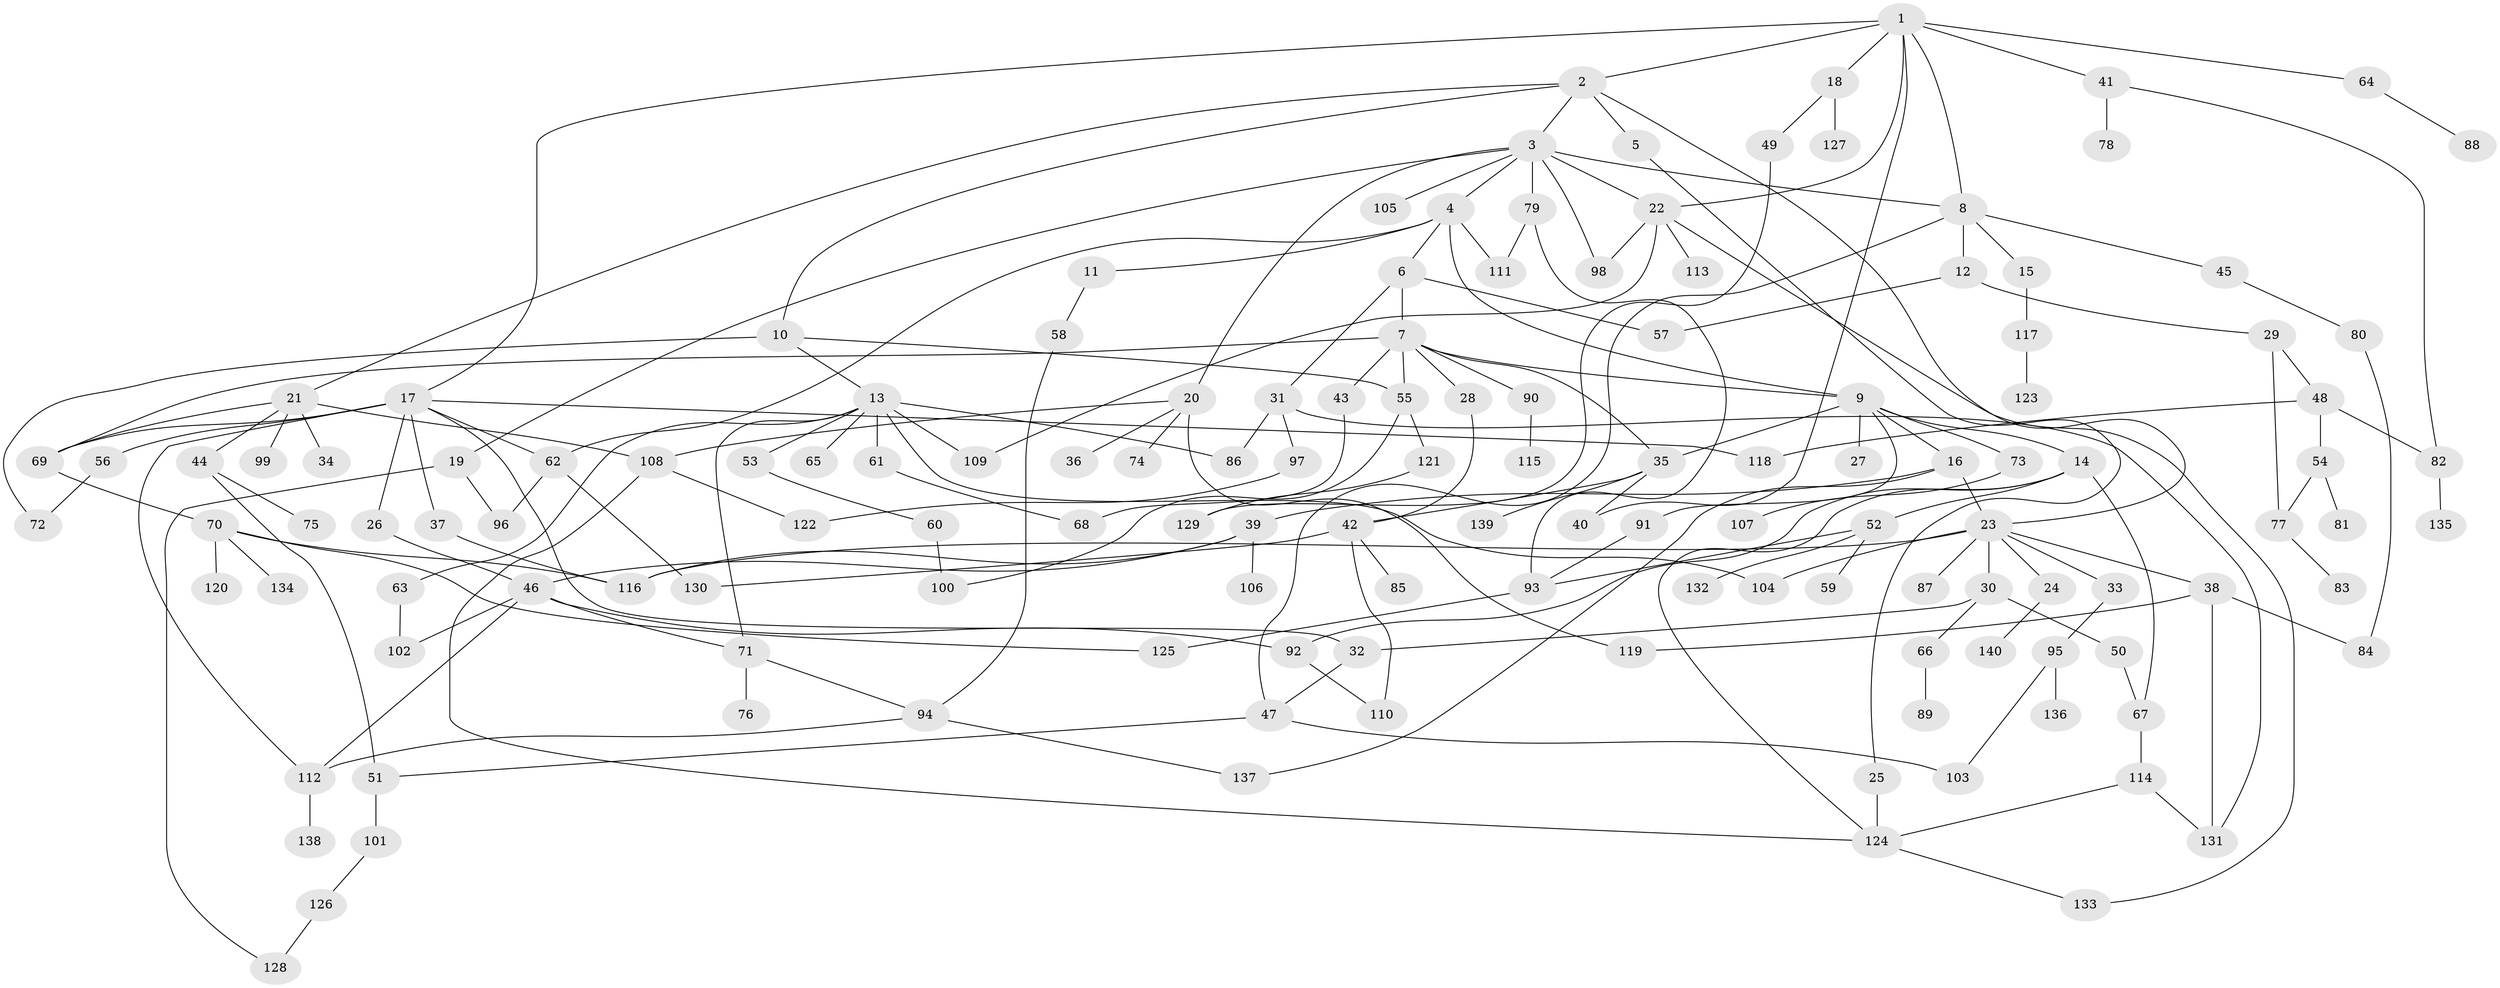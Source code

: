 // Generated by graph-tools (version 1.1) at 2025/00/03/09/25 03:00:59]
// undirected, 140 vertices, 196 edges
graph export_dot {
graph [start="1"]
  node [color=gray90,style=filled];
  1;
  2;
  3;
  4;
  5;
  6;
  7;
  8;
  9;
  10;
  11;
  12;
  13;
  14;
  15;
  16;
  17;
  18;
  19;
  20;
  21;
  22;
  23;
  24;
  25;
  26;
  27;
  28;
  29;
  30;
  31;
  32;
  33;
  34;
  35;
  36;
  37;
  38;
  39;
  40;
  41;
  42;
  43;
  44;
  45;
  46;
  47;
  48;
  49;
  50;
  51;
  52;
  53;
  54;
  55;
  56;
  57;
  58;
  59;
  60;
  61;
  62;
  63;
  64;
  65;
  66;
  67;
  68;
  69;
  70;
  71;
  72;
  73;
  74;
  75;
  76;
  77;
  78;
  79;
  80;
  81;
  82;
  83;
  84;
  85;
  86;
  87;
  88;
  89;
  90;
  91;
  92;
  93;
  94;
  95;
  96;
  97;
  98;
  99;
  100;
  101;
  102;
  103;
  104;
  105;
  106;
  107;
  108;
  109;
  110;
  111;
  112;
  113;
  114;
  115;
  116;
  117;
  118;
  119;
  120;
  121;
  122;
  123;
  124;
  125;
  126;
  127;
  128;
  129;
  130;
  131;
  132;
  133;
  134;
  135;
  136;
  137;
  138;
  139;
  140;
  1 -- 2;
  1 -- 17;
  1 -- 18;
  1 -- 22;
  1 -- 41;
  1 -- 64;
  1 -- 8;
  1 -- 40;
  2 -- 3;
  2 -- 5;
  2 -- 10;
  2 -- 21;
  2 -- 23;
  3 -- 4;
  3 -- 8;
  3 -- 19;
  3 -- 20;
  3 -- 79;
  3 -- 98;
  3 -- 105;
  3 -- 22;
  4 -- 6;
  4 -- 11;
  4 -- 62;
  4 -- 9;
  4 -- 111;
  5 -- 25;
  6 -- 7;
  6 -- 31;
  6 -- 57;
  7 -- 9;
  7 -- 28;
  7 -- 43;
  7 -- 90;
  7 -- 69;
  7 -- 55;
  7 -- 35;
  8 -- 12;
  8 -- 15;
  8 -- 45;
  8 -- 47;
  9 -- 14;
  9 -- 16;
  9 -- 27;
  9 -- 35;
  9 -- 73;
  9 -- 91;
  10 -- 13;
  10 -- 55;
  10 -- 72;
  11 -- 58;
  12 -- 29;
  12 -- 57;
  13 -- 53;
  13 -- 61;
  13 -- 63;
  13 -- 65;
  13 -- 71;
  13 -- 104;
  13 -- 86;
  13 -- 109;
  14 -- 52;
  14 -- 92;
  14 -- 124;
  14 -- 67;
  15 -- 117;
  16 -- 39;
  16 -- 137;
  16 -- 23;
  17 -- 26;
  17 -- 37;
  17 -- 56;
  17 -- 112;
  17 -- 69;
  17 -- 62;
  17 -- 118;
  17 -- 32;
  18 -- 49;
  18 -- 127;
  19 -- 128;
  19 -- 96;
  20 -- 36;
  20 -- 74;
  20 -- 119;
  20 -- 108;
  21 -- 34;
  21 -- 44;
  21 -- 69;
  21 -- 99;
  21 -- 108;
  22 -- 109;
  22 -- 113;
  22 -- 133;
  22 -- 98;
  23 -- 24;
  23 -- 30;
  23 -- 33;
  23 -- 38;
  23 -- 87;
  23 -- 104;
  23 -- 116;
  24 -- 140;
  25 -- 124;
  26 -- 46;
  28 -- 42;
  29 -- 48;
  29 -- 77;
  30 -- 32;
  30 -- 50;
  30 -- 66;
  31 -- 86;
  31 -- 97;
  31 -- 131;
  32 -- 47;
  33 -- 95;
  35 -- 40;
  35 -- 139;
  35 -- 42;
  37 -- 116;
  38 -- 84;
  38 -- 119;
  38 -- 131;
  39 -- 106;
  39 -- 116;
  39 -- 46;
  41 -- 78;
  41 -- 82;
  42 -- 85;
  42 -- 110;
  42 -- 130;
  43 -- 68;
  44 -- 51;
  44 -- 75;
  45 -- 80;
  46 -- 102;
  46 -- 112;
  46 -- 92;
  46 -- 71;
  47 -- 103;
  47 -- 51;
  48 -- 54;
  48 -- 118;
  48 -- 82;
  49 -- 129;
  50 -- 67;
  51 -- 101;
  52 -- 59;
  52 -- 132;
  52 -- 93;
  53 -- 60;
  54 -- 77;
  54 -- 81;
  55 -- 100;
  55 -- 121;
  56 -- 72;
  58 -- 94;
  60 -- 100;
  61 -- 68;
  62 -- 96;
  62 -- 130;
  63 -- 102;
  64 -- 88;
  66 -- 89;
  67 -- 114;
  69 -- 70;
  70 -- 120;
  70 -- 125;
  70 -- 134;
  70 -- 116;
  71 -- 76;
  71 -- 94;
  73 -- 107;
  77 -- 83;
  79 -- 111;
  79 -- 93;
  80 -- 84;
  82 -- 135;
  90 -- 115;
  91 -- 93;
  92 -- 110;
  93 -- 125;
  94 -- 112;
  94 -- 137;
  95 -- 136;
  95 -- 103;
  97 -- 122;
  101 -- 126;
  108 -- 122;
  108 -- 124;
  112 -- 138;
  114 -- 131;
  114 -- 124;
  117 -- 123;
  121 -- 129;
  124 -- 133;
  126 -- 128;
}
